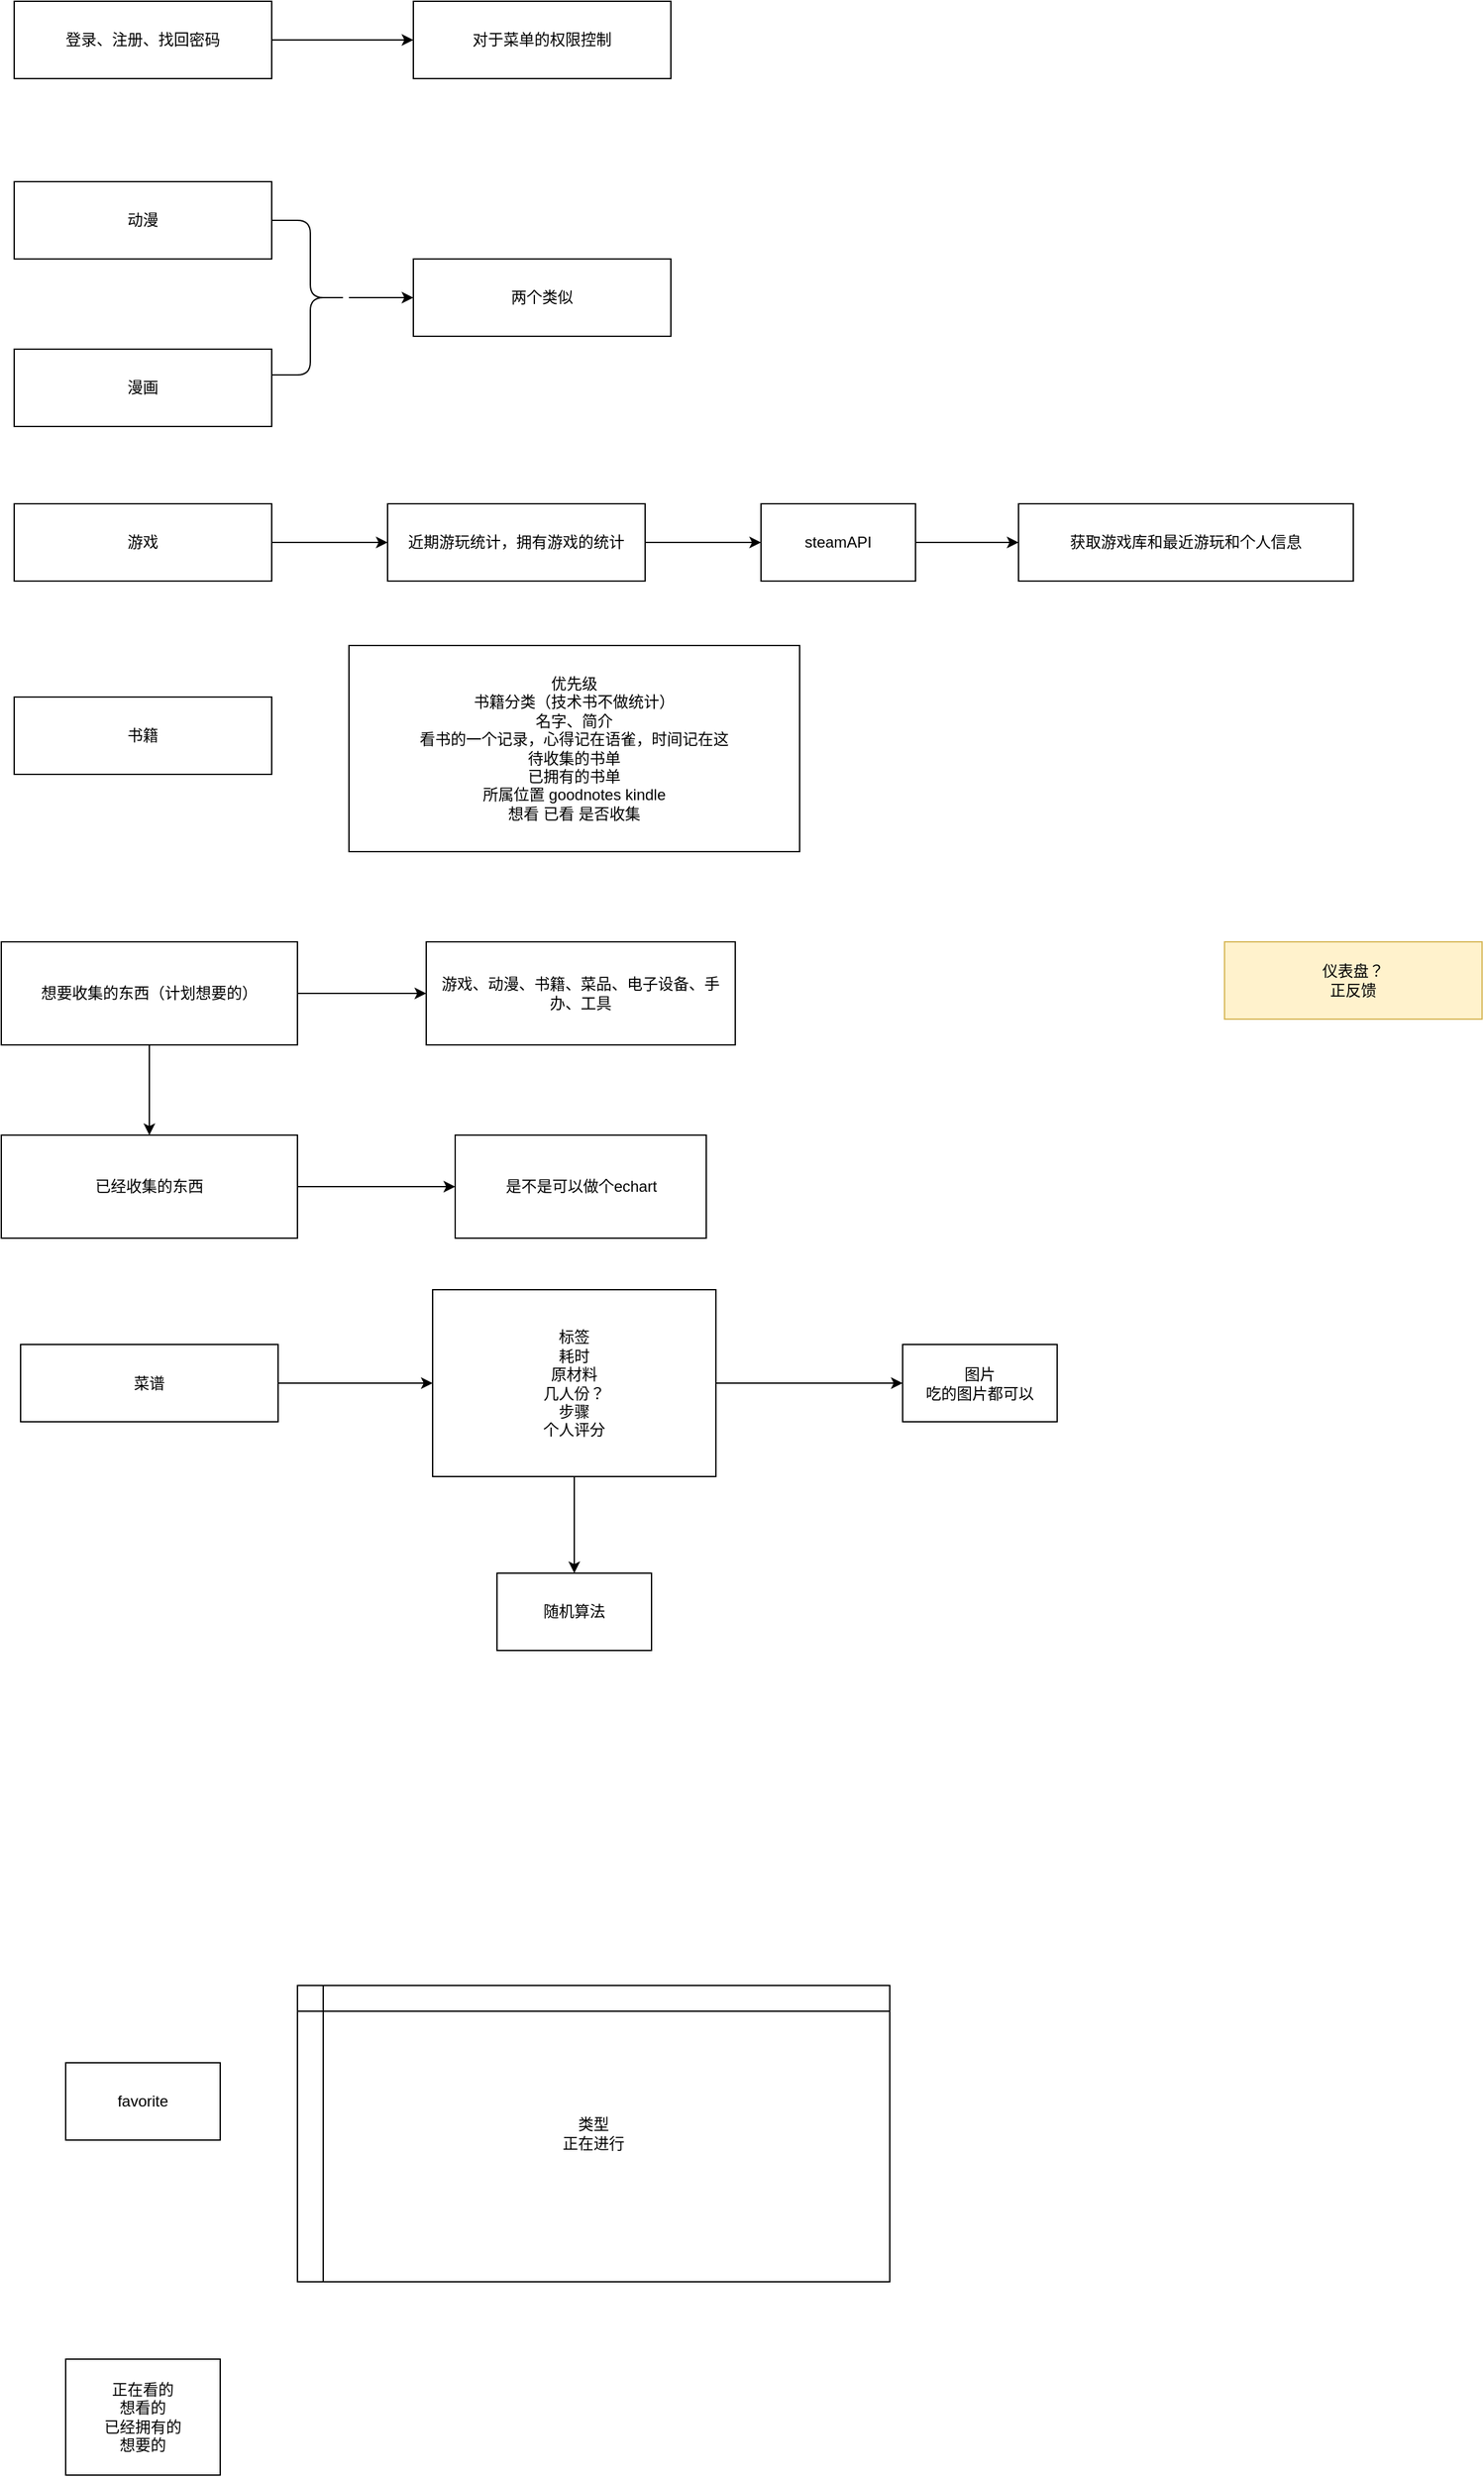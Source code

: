 <mxfile>
    <diagram id="wVG_zeSb_K0RIXpEG8TA" name="第 1 页">
        <mxGraphModel dx="1351" dy="931" grid="1" gridSize="10" guides="1" tooltips="1" connect="1" arrows="1" fold="1" page="1" pageScale="1" pageWidth="2339" pageHeight="3300" math="0" shadow="0">
            <root>
                <mxCell id="0"/>
                <mxCell id="1" parent="0"/>
                <mxCell id="54" value="" style="edgeStyle=none;html=1;" parent="1" source="2" target="53" edge="1">
                    <mxGeometry relative="1" as="geometry"/>
                </mxCell>
                <mxCell id="2" value="登录、注册、找回密码" style="rounded=0;whiteSpace=wrap;html=1;" parent="1" vertex="1">
                    <mxGeometry x="240" y="100" width="200" height="60" as="geometry"/>
                </mxCell>
                <mxCell id="3" value="漫画" style="rounded=0;whiteSpace=wrap;html=1;" parent="1" vertex="1">
                    <mxGeometry x="240" y="370" width="200" height="60" as="geometry"/>
                </mxCell>
                <mxCell id="4" value="动漫" style="rounded=0;whiteSpace=wrap;html=1;" parent="1" vertex="1">
                    <mxGeometry x="240" y="240" width="200" height="60" as="geometry"/>
                </mxCell>
                <mxCell id="37" value="" style="edgeStyle=none;html=1;" parent="1" source="5" target="11" edge="1">
                    <mxGeometry relative="1" as="geometry"/>
                </mxCell>
                <mxCell id="5" value="游戏" style="rounded=0;whiteSpace=wrap;html=1;" parent="1" vertex="1">
                    <mxGeometry x="240" y="490" width="200" height="60" as="geometry"/>
                </mxCell>
                <mxCell id="6" value="书籍" style="rounded=0;whiteSpace=wrap;html=1;" parent="1" vertex="1">
                    <mxGeometry x="240" y="640" width="200" height="60" as="geometry"/>
                </mxCell>
                <mxCell id="7" value="仪表盘？&lt;br&gt;正反馈" style="rounded=0;whiteSpace=wrap;html=1;fillColor=#fff2cc;strokeColor=#d6b656;fontColor=#000000;" parent="1" vertex="1">
                    <mxGeometry x="1180" y="830" width="200" height="60" as="geometry"/>
                </mxCell>
                <mxCell id="8" value="优先级&lt;br&gt;书籍分类（技术书不做统计）&lt;br&gt;名字、简介&lt;br&gt;看书的一个记录，心得记在语雀，时间记在这&lt;br&gt;待收集的书单&lt;br&gt;已拥有的书单&lt;br&gt;所属位置 goodnotes kindle&lt;br&gt;想看 已看 是否收集" style="rounded=0;whiteSpace=wrap;html=1;" parent="1" vertex="1">
                    <mxGeometry x="500" y="600" width="350" height="160" as="geometry"/>
                </mxCell>
                <mxCell id="22" value="" style="edgeStyle=none;html=1;" parent="1" source="11" target="21" edge="1">
                    <mxGeometry relative="1" as="geometry"/>
                </mxCell>
                <mxCell id="11" value="近期游玩统计，拥有游戏的统计" style="rounded=0;whiteSpace=wrap;html=1;" parent="1" vertex="1">
                    <mxGeometry x="530" y="490" width="200" height="60" as="geometry"/>
                </mxCell>
                <mxCell id="12" value="两个类似" style="rounded=0;whiteSpace=wrap;html=1;" parent="1" vertex="1">
                    <mxGeometry x="550" y="300" width="200" height="60" as="geometry"/>
                </mxCell>
                <mxCell id="38" value="" style="edgeStyle=none;html=1;" parent="1" source="18" target="12" edge="1">
                    <mxGeometry relative="1" as="geometry"/>
                </mxCell>
                <mxCell id="18" value="" style="shape=curlyBracket;whiteSpace=wrap;html=1;rounded=1;flipH=1;labelPosition=right;verticalLabelPosition=middle;align=left;verticalAlign=middle;" parent="1" vertex="1">
                    <mxGeometry x="440" y="270" width="60" height="120" as="geometry"/>
                </mxCell>
                <mxCell id="29" value="" style="edgeStyle=none;html=1;" parent="1" source="21" target="28" edge="1">
                    <mxGeometry relative="1" as="geometry"/>
                </mxCell>
                <mxCell id="21" value="steamAPI" style="whiteSpace=wrap;html=1;rounded=0;" parent="1" vertex="1">
                    <mxGeometry x="820" y="490" width="120" height="60" as="geometry"/>
                </mxCell>
                <mxCell id="28" value="获取游戏库和最近游玩和个人信息" style="whiteSpace=wrap;html=1;rounded=0;" parent="1" vertex="1">
                    <mxGeometry x="1020" y="490" width="260" height="60" as="geometry"/>
                </mxCell>
                <mxCell id="36" value="" style="edgeStyle=none;html=1;" parent="1" source="34" target="35" edge="1">
                    <mxGeometry relative="1" as="geometry"/>
                </mxCell>
                <mxCell id="34" value="菜谱" style="rounded=0;whiteSpace=wrap;html=1;" parent="1" vertex="1">
                    <mxGeometry x="245" y="1142.5" width="200" height="60" as="geometry"/>
                </mxCell>
                <mxCell id="40" value="" style="edgeStyle=none;html=1;" parent="1" source="35" target="39" edge="1">
                    <mxGeometry relative="1" as="geometry"/>
                </mxCell>
                <mxCell id="42" value="" style="edgeStyle=none;html=1;" parent="1" source="35" target="41" edge="1">
                    <mxGeometry relative="1" as="geometry"/>
                </mxCell>
                <mxCell id="35" value="标签&lt;br&gt;耗时&lt;br&gt;原材料&lt;br&gt;几人份？&lt;br&gt;步骤&lt;br&gt;个人评分" style="whiteSpace=wrap;html=1;rounded=0;" parent="1" vertex="1">
                    <mxGeometry x="565" y="1100" width="220" height="145" as="geometry"/>
                </mxCell>
                <mxCell id="39" value="图片&lt;br&gt;吃的图片都可以" style="whiteSpace=wrap;html=1;rounded=0;" parent="1" vertex="1">
                    <mxGeometry x="930" y="1142.5" width="120" height="60" as="geometry"/>
                </mxCell>
                <mxCell id="41" value="随机算法" style="whiteSpace=wrap;html=1;rounded=0;" parent="1" vertex="1">
                    <mxGeometry x="615" y="1320" width="120" height="60" as="geometry"/>
                </mxCell>
                <mxCell id="45" value="" style="edgeStyle=none;html=1;" parent="1" source="43" target="44" edge="1">
                    <mxGeometry relative="1" as="geometry"/>
                </mxCell>
                <mxCell id="47" value="" style="edgeStyle=none;html=1;" parent="1" source="43" target="46" edge="1">
                    <mxGeometry relative="1" as="geometry"/>
                </mxCell>
                <mxCell id="43" value="想要收集的东西（计划想要的）" style="rounded=0;whiteSpace=wrap;html=1;" parent="1" vertex="1">
                    <mxGeometry x="230" y="830" width="230" height="80" as="geometry"/>
                </mxCell>
                <mxCell id="44" value="游戏、动漫、书籍、菜品、电子设备、手办、工具" style="rounded=0;whiteSpace=wrap;html=1;" parent="1" vertex="1">
                    <mxGeometry x="560" y="830" width="240" height="80" as="geometry"/>
                </mxCell>
                <mxCell id="49" value="" style="edgeStyle=none;html=1;" parent="1" source="46" target="48" edge="1">
                    <mxGeometry relative="1" as="geometry"/>
                </mxCell>
                <mxCell id="46" value="已经收集的东西" style="rounded=0;whiteSpace=wrap;html=1;" parent="1" vertex="1">
                    <mxGeometry x="230" y="980" width="230" height="80" as="geometry"/>
                </mxCell>
                <mxCell id="48" value="是不是可以做个echart" style="whiteSpace=wrap;html=1;rounded=0;" parent="1" vertex="1">
                    <mxGeometry x="582.5" y="980" width="195" height="80" as="geometry"/>
                </mxCell>
                <mxCell id="53" value="对于菜单的权限控制" style="rounded=0;whiteSpace=wrap;html=1;" parent="1" vertex="1">
                    <mxGeometry x="550" y="100" width="200" height="60" as="geometry"/>
                </mxCell>
                <mxCell id="55" value="favorite" style="rounded=0;whiteSpace=wrap;html=1;" parent="1" vertex="1">
                    <mxGeometry x="280" y="1700" width="120" height="60" as="geometry"/>
                </mxCell>
                <mxCell id="56" value="类型&lt;br&gt;正在进行" style="shape=internalStorage;whiteSpace=wrap;html=1;backgroundOutline=1;" parent="1" vertex="1">
                    <mxGeometry x="460" y="1640" width="460" height="230" as="geometry"/>
                </mxCell>
                <mxCell id="57" value="正在看的&lt;br&gt;想看的&lt;br&gt;已经拥有的&lt;br&gt;想要的" style="whiteSpace=wrap;html=1;" parent="1" vertex="1">
                    <mxGeometry x="280" y="1930" width="120" height="90" as="geometry"/>
                </mxCell>
            </root>
        </mxGraphModel>
    </diagram>
</mxfile>
